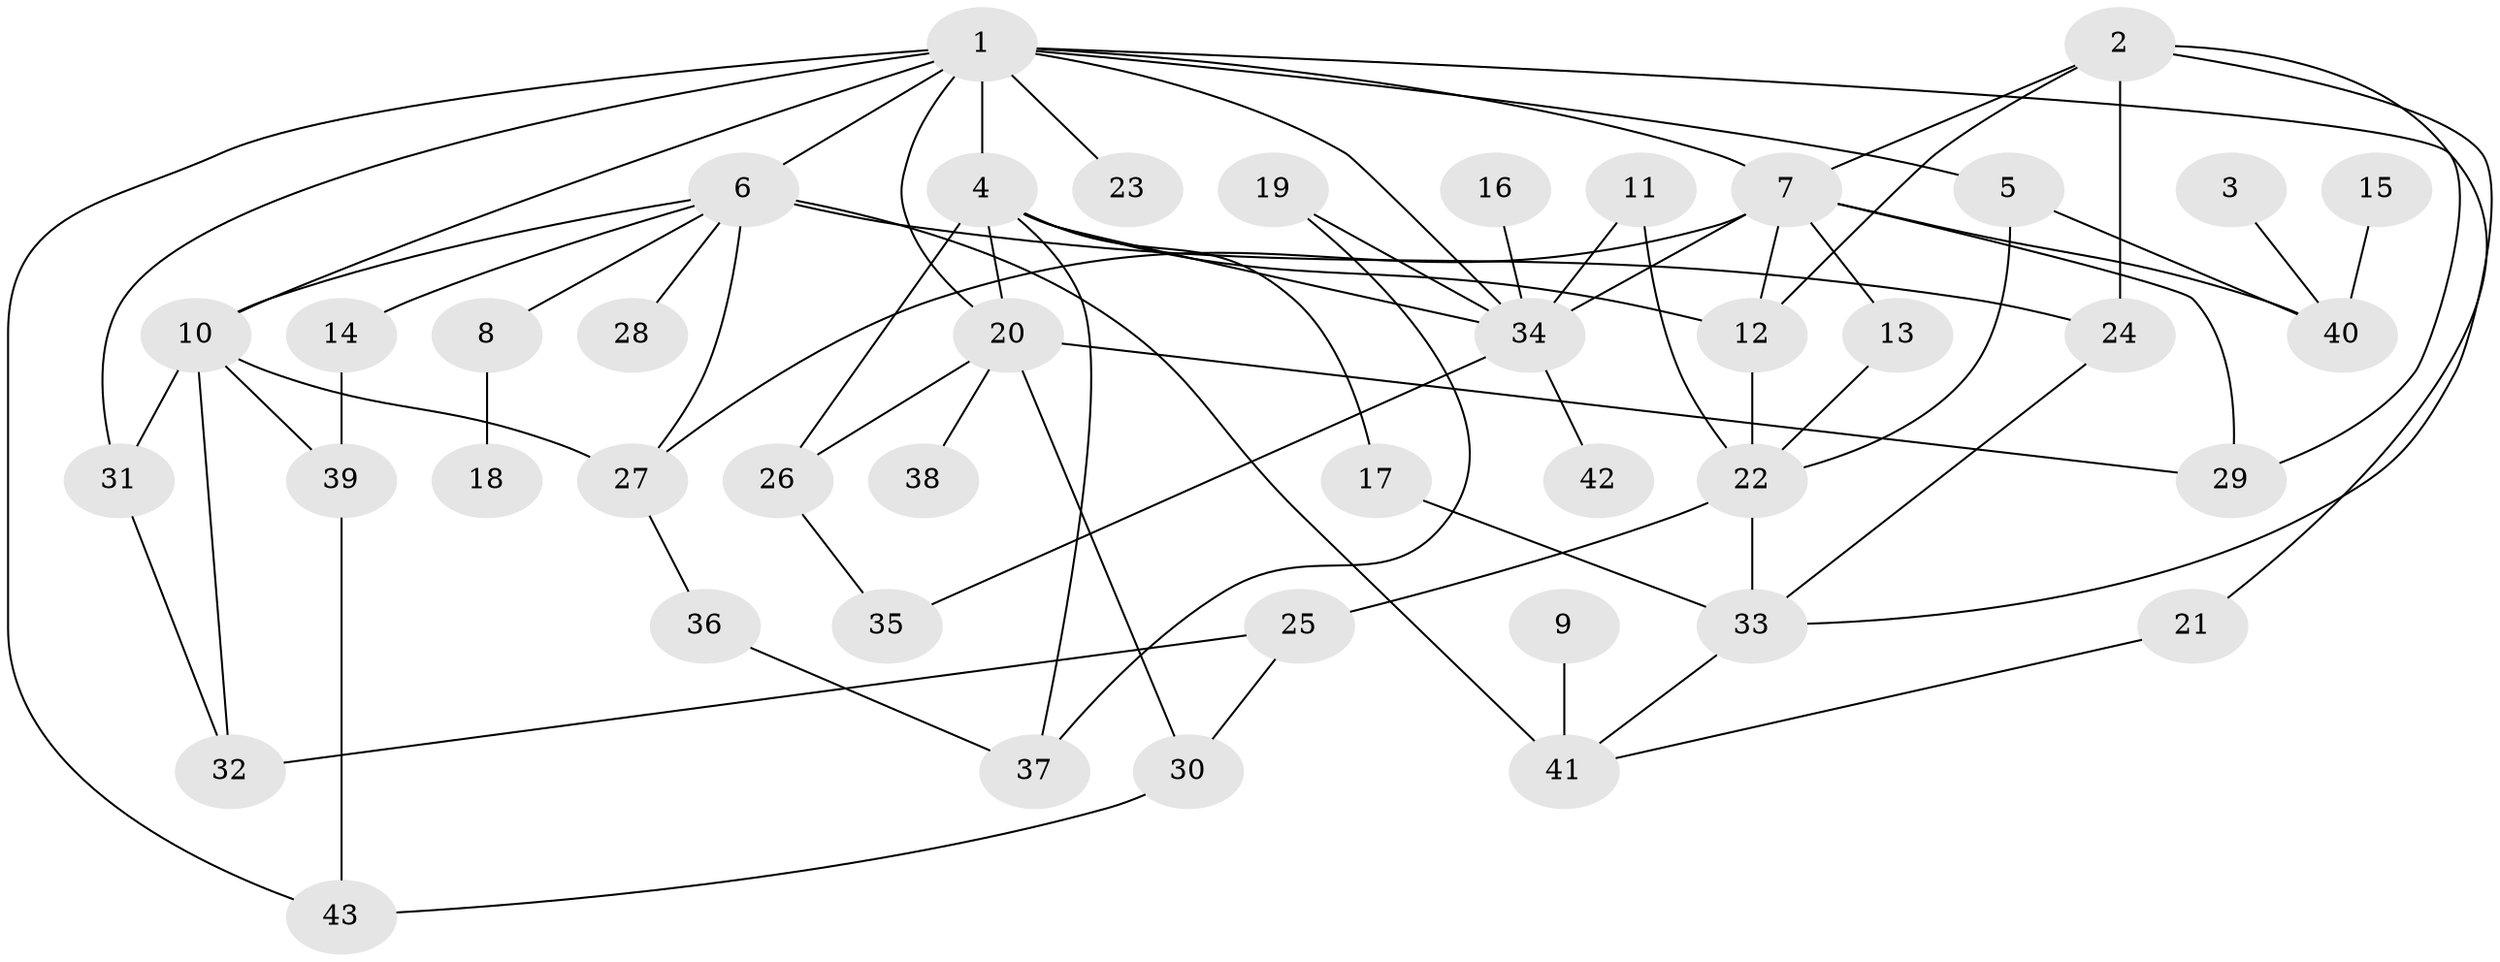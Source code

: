 // original degree distribution, {2: 0.4069767441860465, 11: 0.011627906976744186, 4: 0.05813953488372093, 9: 0.011627906976744186, 3: 0.20930232558139536, 6: 0.046511627906976744, 7: 0.023255813953488372, 5: 0.03488372093023256, 1: 0.19767441860465115}
// Generated by graph-tools (version 1.1) at 2025/25/03/09/25 03:25:24]
// undirected, 43 vertices, 73 edges
graph export_dot {
graph [start="1"]
  node [color=gray90,style=filled];
  1;
  2;
  3;
  4;
  5;
  6;
  7;
  8;
  9;
  10;
  11;
  12;
  13;
  14;
  15;
  16;
  17;
  18;
  19;
  20;
  21;
  22;
  23;
  24;
  25;
  26;
  27;
  28;
  29;
  30;
  31;
  32;
  33;
  34;
  35;
  36;
  37;
  38;
  39;
  40;
  41;
  42;
  43;
  1 -- 4 [weight=1.0];
  1 -- 5 [weight=1.0];
  1 -- 6 [weight=1.0];
  1 -- 7 [weight=1.0];
  1 -- 10 [weight=1.0];
  1 -- 20 [weight=1.0];
  1 -- 21 [weight=1.0];
  1 -- 23 [weight=1.0];
  1 -- 31 [weight=1.0];
  1 -- 34 [weight=1.0];
  1 -- 43 [weight=1.0];
  2 -- 7 [weight=1.0];
  2 -- 12 [weight=1.0];
  2 -- 24 [weight=1.0];
  2 -- 29 [weight=1.0];
  2 -- 33 [weight=1.0];
  3 -- 40 [weight=1.0];
  4 -- 12 [weight=1.0];
  4 -- 17 [weight=1.0];
  4 -- 20 [weight=1.0];
  4 -- 26 [weight=1.0];
  4 -- 34 [weight=1.0];
  4 -- 37 [weight=1.0];
  5 -- 22 [weight=1.0];
  5 -- 40 [weight=1.0];
  6 -- 8 [weight=1.0];
  6 -- 10 [weight=1.0];
  6 -- 14 [weight=1.0];
  6 -- 24 [weight=1.0];
  6 -- 27 [weight=1.0];
  6 -- 28 [weight=1.0];
  6 -- 41 [weight=2.0];
  7 -- 12 [weight=1.0];
  7 -- 13 [weight=1.0];
  7 -- 27 [weight=1.0];
  7 -- 29 [weight=1.0];
  7 -- 34 [weight=1.0];
  7 -- 40 [weight=1.0];
  8 -- 18 [weight=1.0];
  9 -- 41 [weight=1.0];
  10 -- 27 [weight=1.0];
  10 -- 31 [weight=1.0];
  10 -- 32 [weight=1.0];
  10 -- 39 [weight=1.0];
  11 -- 22 [weight=1.0];
  11 -- 34 [weight=1.0];
  12 -- 22 [weight=1.0];
  13 -- 22 [weight=1.0];
  14 -- 39 [weight=1.0];
  15 -- 40 [weight=1.0];
  16 -- 34 [weight=1.0];
  17 -- 33 [weight=1.0];
  19 -- 34 [weight=1.0];
  19 -- 37 [weight=1.0];
  20 -- 26 [weight=1.0];
  20 -- 29 [weight=1.0];
  20 -- 30 [weight=1.0];
  20 -- 38 [weight=1.0];
  21 -- 41 [weight=1.0];
  22 -- 25 [weight=1.0];
  22 -- 33 [weight=1.0];
  24 -- 33 [weight=1.0];
  25 -- 30 [weight=1.0];
  25 -- 32 [weight=1.0];
  26 -- 35 [weight=1.0];
  27 -- 36 [weight=1.0];
  30 -- 43 [weight=1.0];
  31 -- 32 [weight=1.0];
  33 -- 41 [weight=1.0];
  34 -- 35 [weight=1.0];
  34 -- 42 [weight=1.0];
  36 -- 37 [weight=1.0];
  39 -- 43 [weight=1.0];
}
